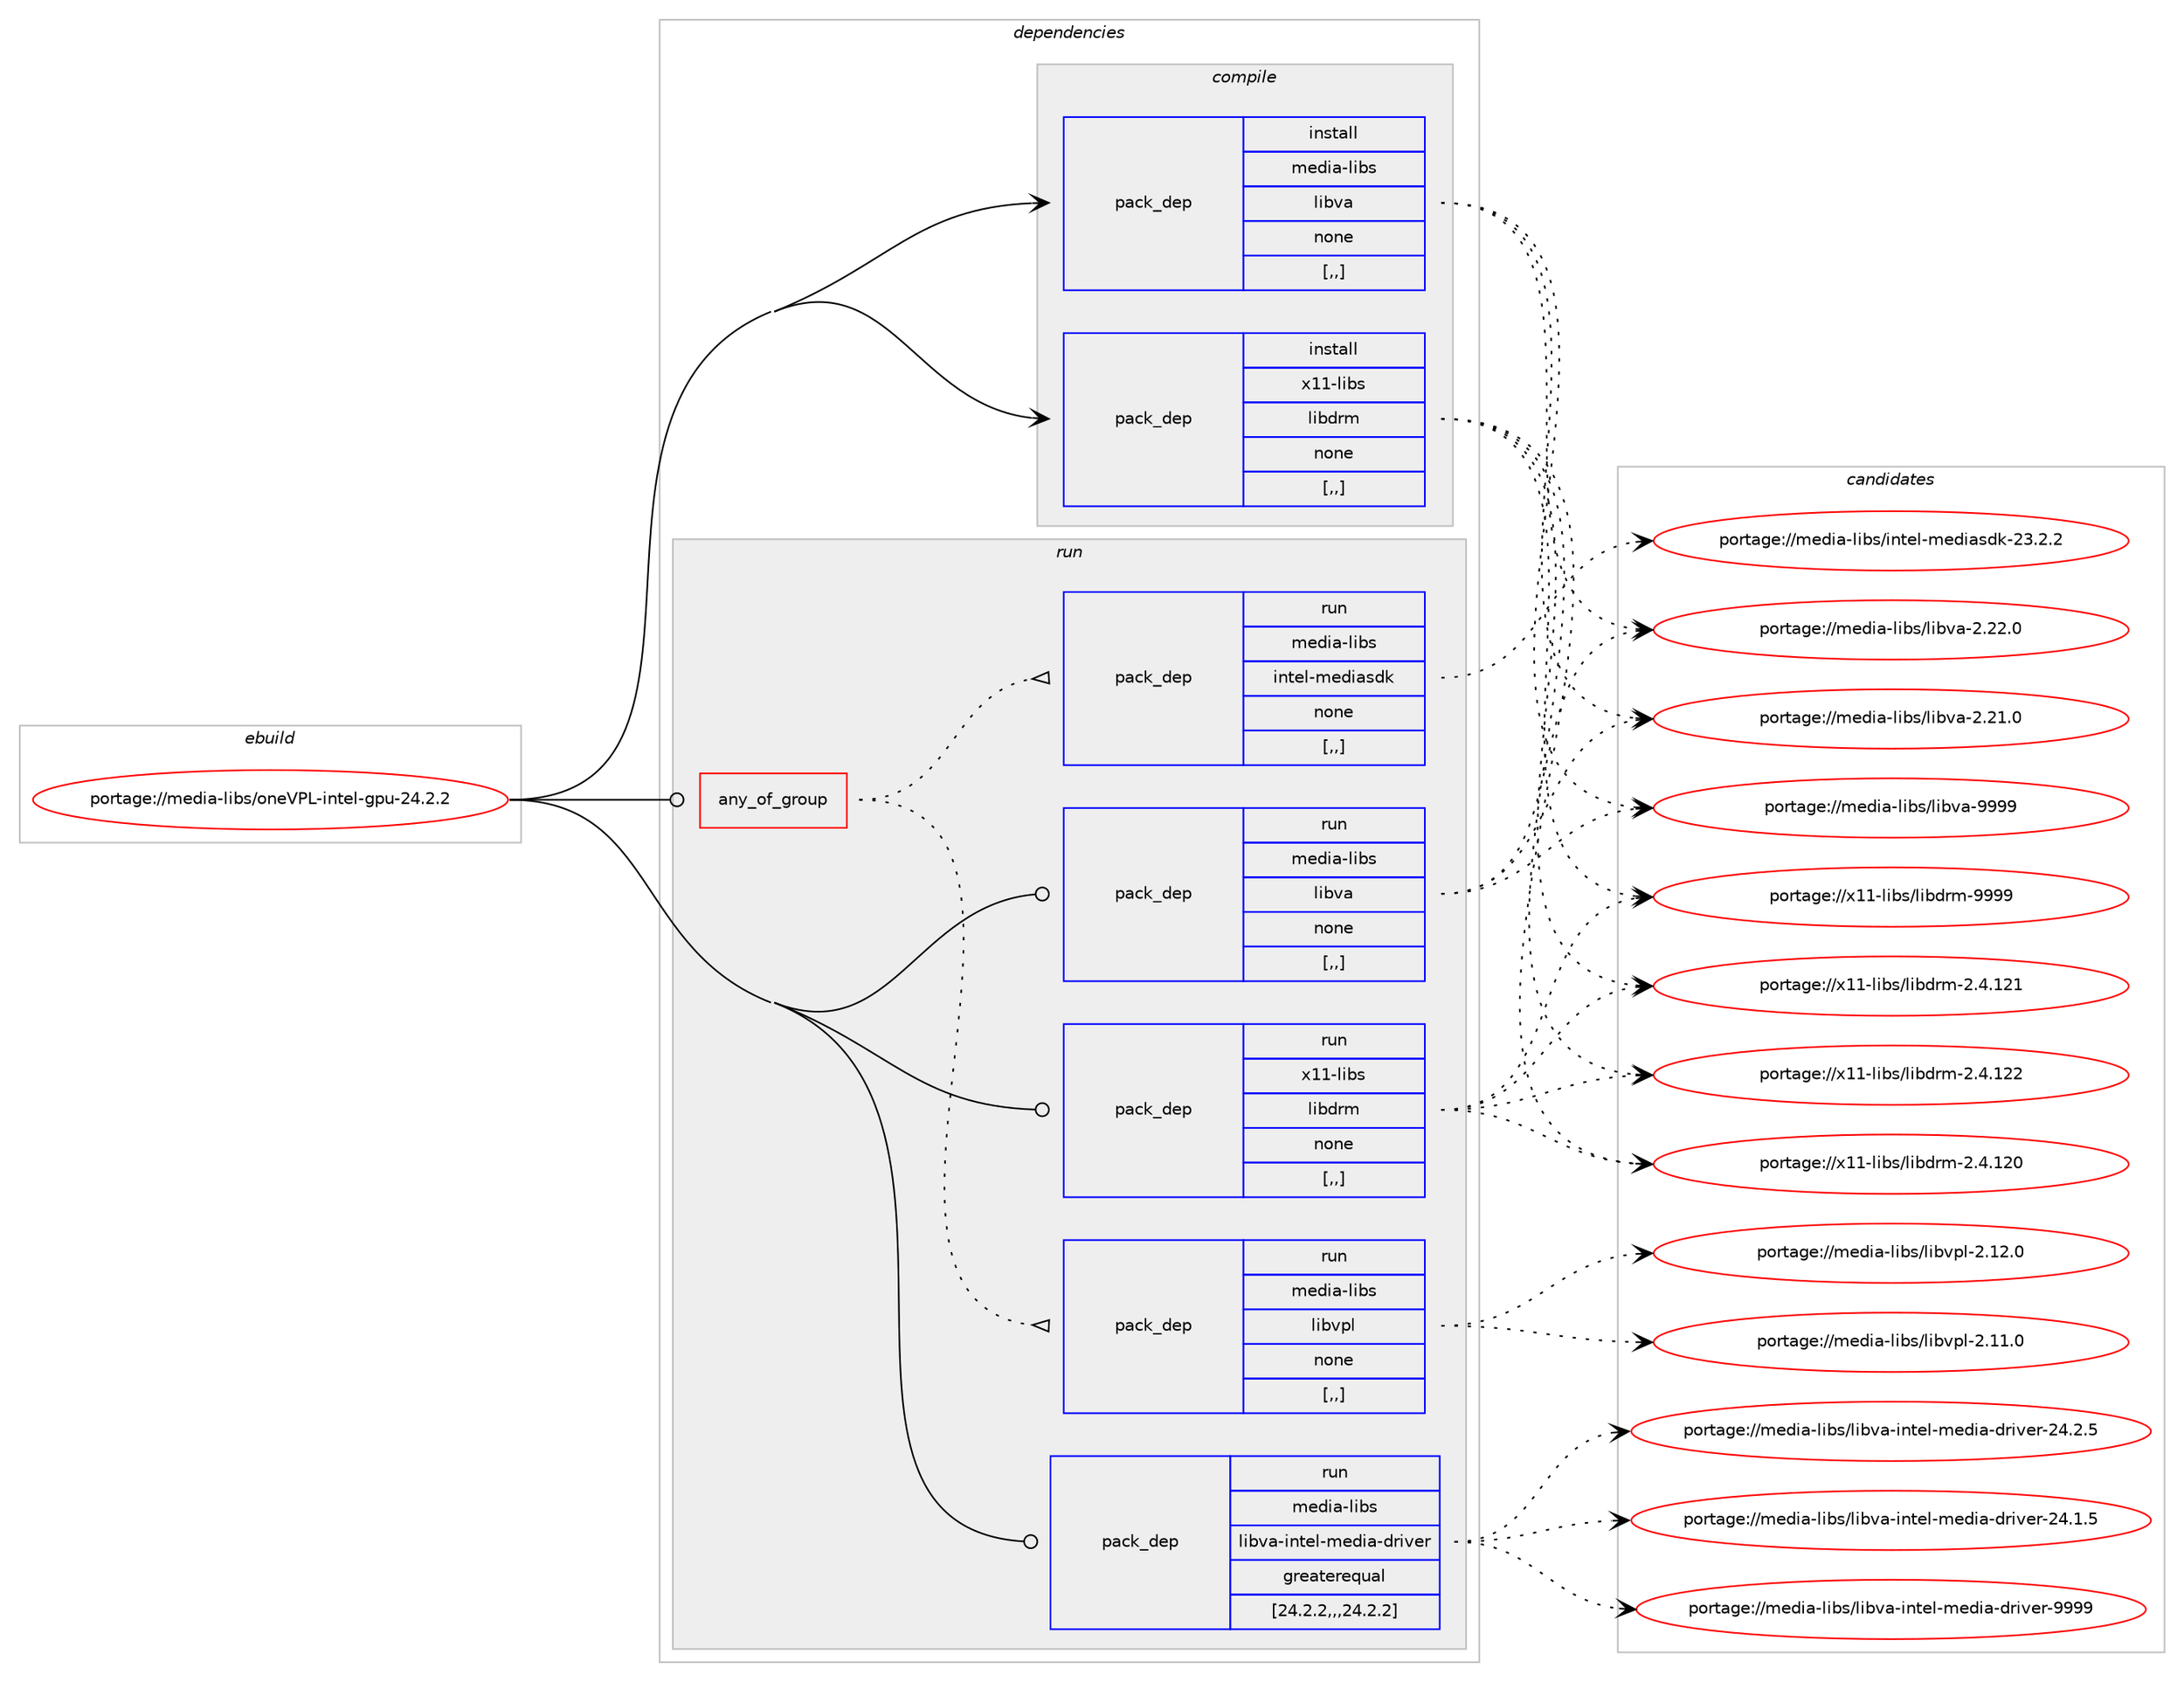 digraph prolog {

# *************
# Graph options
# *************

newrank=true;
concentrate=true;
compound=true;
graph [rankdir=LR,fontname=Helvetica,fontsize=10,ranksep=1.5];#, ranksep=2.5, nodesep=0.2];
edge  [arrowhead=vee];
node  [fontname=Helvetica,fontsize=10];

# **********
# The ebuild
# **********

subgraph cluster_leftcol {
color=gray;
label=<<i>ebuild</i>>;
id [label="portage://media-libs/oneVPL-intel-gpu-24.2.2", color=red, width=4, href="../media-libs/oneVPL-intel-gpu-24.2.2.svg"];
}

# ****************
# The dependencies
# ****************

subgraph cluster_midcol {
color=gray;
label=<<i>dependencies</i>>;
subgraph cluster_compile {
fillcolor="#eeeeee";
style=filled;
label=<<i>compile</i>>;
subgraph pack224029 {
dependency303198 [label=<<TABLE BORDER="0" CELLBORDER="1" CELLSPACING="0" CELLPADDING="4" WIDTH="220"><TR><TD ROWSPAN="6" CELLPADDING="30">pack_dep</TD></TR><TR><TD WIDTH="110">install</TD></TR><TR><TD>media-libs</TD></TR><TR><TD>libva</TD></TR><TR><TD>none</TD></TR><TR><TD>[,,]</TD></TR></TABLE>>, shape=none, color=blue];
}
id:e -> dependency303198:w [weight=20,style="solid",arrowhead="vee"];
subgraph pack224030 {
dependency303199 [label=<<TABLE BORDER="0" CELLBORDER="1" CELLSPACING="0" CELLPADDING="4" WIDTH="220"><TR><TD ROWSPAN="6" CELLPADDING="30">pack_dep</TD></TR><TR><TD WIDTH="110">install</TD></TR><TR><TD>x11-libs</TD></TR><TR><TD>libdrm</TD></TR><TR><TD>none</TD></TR><TR><TD>[,,]</TD></TR></TABLE>>, shape=none, color=blue];
}
id:e -> dependency303199:w [weight=20,style="solid",arrowhead="vee"];
}
subgraph cluster_compileandrun {
fillcolor="#eeeeee";
style=filled;
label=<<i>compile and run</i>>;
}
subgraph cluster_run {
fillcolor="#eeeeee";
style=filled;
label=<<i>run</i>>;
subgraph any2202 {
dependency303200 [label=<<TABLE BORDER="0" CELLBORDER="1" CELLSPACING="0" CELLPADDING="4"><TR><TD CELLPADDING="10">any_of_group</TD></TR></TABLE>>, shape=none, color=red];subgraph pack224031 {
dependency303201 [label=<<TABLE BORDER="0" CELLBORDER="1" CELLSPACING="0" CELLPADDING="4" WIDTH="220"><TR><TD ROWSPAN="6" CELLPADDING="30">pack_dep</TD></TR><TR><TD WIDTH="110">run</TD></TR><TR><TD>media-libs</TD></TR><TR><TD>libvpl</TD></TR><TR><TD>none</TD></TR><TR><TD>[,,]</TD></TR></TABLE>>, shape=none, color=blue];
}
dependency303200:e -> dependency303201:w [weight=20,style="dotted",arrowhead="oinv"];
subgraph pack224032 {
dependency303202 [label=<<TABLE BORDER="0" CELLBORDER="1" CELLSPACING="0" CELLPADDING="4" WIDTH="220"><TR><TD ROWSPAN="6" CELLPADDING="30">pack_dep</TD></TR><TR><TD WIDTH="110">run</TD></TR><TR><TD>media-libs</TD></TR><TR><TD>intel-mediasdk</TD></TR><TR><TD>none</TD></TR><TR><TD>[,,]</TD></TR></TABLE>>, shape=none, color=blue];
}
dependency303200:e -> dependency303202:w [weight=20,style="dotted",arrowhead="oinv"];
}
id:e -> dependency303200:w [weight=20,style="solid",arrowhead="odot"];
subgraph pack224033 {
dependency303203 [label=<<TABLE BORDER="0" CELLBORDER="1" CELLSPACING="0" CELLPADDING="4" WIDTH="220"><TR><TD ROWSPAN="6" CELLPADDING="30">pack_dep</TD></TR><TR><TD WIDTH="110">run</TD></TR><TR><TD>media-libs</TD></TR><TR><TD>libva</TD></TR><TR><TD>none</TD></TR><TR><TD>[,,]</TD></TR></TABLE>>, shape=none, color=blue];
}
id:e -> dependency303203:w [weight=20,style="solid",arrowhead="odot"];
subgraph pack224034 {
dependency303204 [label=<<TABLE BORDER="0" CELLBORDER="1" CELLSPACING="0" CELLPADDING="4" WIDTH="220"><TR><TD ROWSPAN="6" CELLPADDING="30">pack_dep</TD></TR><TR><TD WIDTH="110">run</TD></TR><TR><TD>media-libs</TD></TR><TR><TD>libva-intel-media-driver</TD></TR><TR><TD>greaterequal</TD></TR><TR><TD>[24.2.2,,,24.2.2]</TD></TR></TABLE>>, shape=none, color=blue];
}
id:e -> dependency303204:w [weight=20,style="solid",arrowhead="odot"];
subgraph pack224035 {
dependency303205 [label=<<TABLE BORDER="0" CELLBORDER="1" CELLSPACING="0" CELLPADDING="4" WIDTH="220"><TR><TD ROWSPAN="6" CELLPADDING="30">pack_dep</TD></TR><TR><TD WIDTH="110">run</TD></TR><TR><TD>x11-libs</TD></TR><TR><TD>libdrm</TD></TR><TR><TD>none</TD></TR><TR><TD>[,,]</TD></TR></TABLE>>, shape=none, color=blue];
}
id:e -> dependency303205:w [weight=20,style="solid",arrowhead="odot"];
}
}

# **************
# The candidates
# **************

subgraph cluster_choices {
rank=same;
color=gray;
label=<<i>candidates</i>>;

subgraph choice224029 {
color=black;
nodesep=1;
choice1091011001059745108105981154710810598118974557575757 [label="portage://media-libs/libva-9999", color=red, width=4,href="../media-libs/libva-9999.svg"];
choice10910110010597451081059811547108105981189745504650504648 [label="portage://media-libs/libva-2.22.0", color=red, width=4,href="../media-libs/libva-2.22.0.svg"];
choice10910110010597451081059811547108105981189745504650494648 [label="portage://media-libs/libva-2.21.0", color=red, width=4,href="../media-libs/libva-2.21.0.svg"];
dependency303198:e -> choice1091011001059745108105981154710810598118974557575757:w [style=dotted,weight="100"];
dependency303198:e -> choice10910110010597451081059811547108105981189745504650504648:w [style=dotted,weight="100"];
dependency303198:e -> choice10910110010597451081059811547108105981189745504650494648:w [style=dotted,weight="100"];
}
subgraph choice224030 {
color=black;
nodesep=1;
choice1204949451081059811547108105981001141094557575757 [label="portage://x11-libs/libdrm-9999", color=red, width=4,href="../x11-libs/libdrm-9999.svg"];
choice1204949451081059811547108105981001141094550465246495050 [label="portage://x11-libs/libdrm-2.4.122", color=red, width=4,href="../x11-libs/libdrm-2.4.122.svg"];
choice1204949451081059811547108105981001141094550465246495049 [label="portage://x11-libs/libdrm-2.4.121", color=red, width=4,href="../x11-libs/libdrm-2.4.121.svg"];
choice1204949451081059811547108105981001141094550465246495048 [label="portage://x11-libs/libdrm-2.4.120", color=red, width=4,href="../x11-libs/libdrm-2.4.120.svg"];
dependency303199:e -> choice1204949451081059811547108105981001141094557575757:w [style=dotted,weight="100"];
dependency303199:e -> choice1204949451081059811547108105981001141094550465246495050:w [style=dotted,weight="100"];
dependency303199:e -> choice1204949451081059811547108105981001141094550465246495049:w [style=dotted,weight="100"];
dependency303199:e -> choice1204949451081059811547108105981001141094550465246495048:w [style=dotted,weight="100"];
}
subgraph choice224031 {
color=black;
nodesep=1;
choice109101100105974510810598115471081059811811210845504649504648 [label="portage://media-libs/libvpl-2.12.0", color=red, width=4,href="../media-libs/libvpl-2.12.0.svg"];
choice109101100105974510810598115471081059811811210845504649494648 [label="portage://media-libs/libvpl-2.11.0", color=red, width=4,href="../media-libs/libvpl-2.11.0.svg"];
dependency303201:e -> choice109101100105974510810598115471081059811811210845504649504648:w [style=dotted,weight="100"];
dependency303201:e -> choice109101100105974510810598115471081059811811210845504649494648:w [style=dotted,weight="100"];
}
subgraph choice224032 {
color=black;
nodesep=1;
choice10910110010597451081059811547105110116101108451091011001059711510010745505146504650 [label="portage://media-libs/intel-mediasdk-23.2.2", color=red, width=4,href="../media-libs/intel-mediasdk-23.2.2.svg"];
dependency303202:e -> choice10910110010597451081059811547105110116101108451091011001059711510010745505146504650:w [style=dotted,weight="100"];
}
subgraph choice224033 {
color=black;
nodesep=1;
choice1091011001059745108105981154710810598118974557575757 [label="portage://media-libs/libva-9999", color=red, width=4,href="../media-libs/libva-9999.svg"];
choice10910110010597451081059811547108105981189745504650504648 [label="portage://media-libs/libva-2.22.0", color=red, width=4,href="../media-libs/libva-2.22.0.svg"];
choice10910110010597451081059811547108105981189745504650494648 [label="portage://media-libs/libva-2.21.0", color=red, width=4,href="../media-libs/libva-2.21.0.svg"];
dependency303203:e -> choice1091011001059745108105981154710810598118974557575757:w [style=dotted,weight="100"];
dependency303203:e -> choice10910110010597451081059811547108105981189745504650504648:w [style=dotted,weight="100"];
dependency303203:e -> choice10910110010597451081059811547108105981189745504650494648:w [style=dotted,weight="100"];
}
subgraph choice224034 {
color=black;
nodesep=1;
choice109101100105974510810598115471081059811897451051101161011084510910110010597451001141051181011144557575757 [label="portage://media-libs/libva-intel-media-driver-9999", color=red, width=4,href="../media-libs/libva-intel-media-driver-9999.svg"];
choice1091011001059745108105981154710810598118974510511011610110845109101100105974510011410511810111445505246504653 [label="portage://media-libs/libva-intel-media-driver-24.2.5", color=red, width=4,href="../media-libs/libva-intel-media-driver-24.2.5.svg"];
choice1091011001059745108105981154710810598118974510511011610110845109101100105974510011410511810111445505246494653 [label="portage://media-libs/libva-intel-media-driver-24.1.5", color=red, width=4,href="../media-libs/libva-intel-media-driver-24.1.5.svg"];
dependency303204:e -> choice109101100105974510810598115471081059811897451051101161011084510910110010597451001141051181011144557575757:w [style=dotted,weight="100"];
dependency303204:e -> choice1091011001059745108105981154710810598118974510511011610110845109101100105974510011410511810111445505246504653:w [style=dotted,weight="100"];
dependency303204:e -> choice1091011001059745108105981154710810598118974510511011610110845109101100105974510011410511810111445505246494653:w [style=dotted,weight="100"];
}
subgraph choice224035 {
color=black;
nodesep=1;
choice1204949451081059811547108105981001141094557575757 [label="portage://x11-libs/libdrm-9999", color=red, width=4,href="../x11-libs/libdrm-9999.svg"];
choice1204949451081059811547108105981001141094550465246495050 [label="portage://x11-libs/libdrm-2.4.122", color=red, width=4,href="../x11-libs/libdrm-2.4.122.svg"];
choice1204949451081059811547108105981001141094550465246495049 [label="portage://x11-libs/libdrm-2.4.121", color=red, width=4,href="../x11-libs/libdrm-2.4.121.svg"];
choice1204949451081059811547108105981001141094550465246495048 [label="portage://x11-libs/libdrm-2.4.120", color=red, width=4,href="../x11-libs/libdrm-2.4.120.svg"];
dependency303205:e -> choice1204949451081059811547108105981001141094557575757:w [style=dotted,weight="100"];
dependency303205:e -> choice1204949451081059811547108105981001141094550465246495050:w [style=dotted,weight="100"];
dependency303205:e -> choice1204949451081059811547108105981001141094550465246495049:w [style=dotted,weight="100"];
dependency303205:e -> choice1204949451081059811547108105981001141094550465246495048:w [style=dotted,weight="100"];
}
}

}
